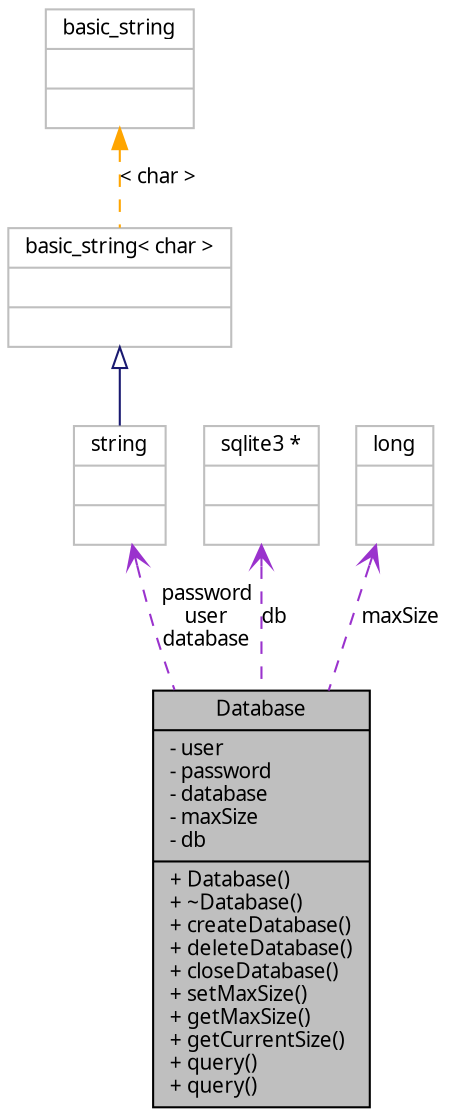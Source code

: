 digraph G
{
  edge [fontname="FreeSans.ttf",fontsize=10,labelfontname="FreeSans.ttf",labelfontsize=10];
  node [fontname="FreeSans.ttf",fontsize=10,shape=record];
  Node1 [label="{Database\n|- user\l- password\l- database\l- maxSize\l- db\l|+ Database()\l+ ~Database()\l+ createDatabase()\l+ deleteDatabase()\l+ closeDatabase()\l+ setMaxSize()\l+ getMaxSize()\l+ getCurrentSize()\l+ query()\l+ query()\l}",height=0.2,width=0.4,color="black", fillcolor="grey75", style="filled" fontcolor="black"];
  Node2 -> Node1 [dir=back,color="darkorchid3",fontsize=10,style="dashed",label="password\nuser\ndatabase",arrowtail="open",fontname="FreeSans.ttf"];
  Node2 [label="{string\n||}",height=0.2,width=0.4,color="grey75", fillcolor="white", style="filled",tooltip="STL class."];
  Node3 -> Node2 [dir=back,color="midnightblue",fontsize=10,style="solid",arrowtail="empty",fontname="FreeSans.ttf"];
  Node3 [label="{basic_string\< char \>\n||}",height=0.2,width=0.4,color="grey75", fillcolor="white", style="filled"];
  Node4 -> Node3 [dir=back,color="orange",fontsize=10,style="dashed",label="\< char \>",fontname="FreeSans.ttf"];
  Node4 [label="{basic_string\n||}",height=0.2,width=0.4,color="grey75", fillcolor="white", style="filled",tooltip="STL class."];
  Node5 -> Node1 [dir=back,color="darkorchid3",fontsize=10,style="dashed",label="db",arrowtail="open",fontname="FreeSans.ttf"];
  Node5 [label="{sqlite3 *\n||}",height=0.2,width=0.4,color="grey75", fillcolor="white", style="filled"];
  Node6 -> Node1 [dir=back,color="darkorchid3",fontsize=10,style="dashed",label="maxSize",arrowtail="open",fontname="FreeSans.ttf"];
  Node6 [label="{long\n||}",height=0.2,width=0.4,color="grey75", fillcolor="white", style="filled"];
}
